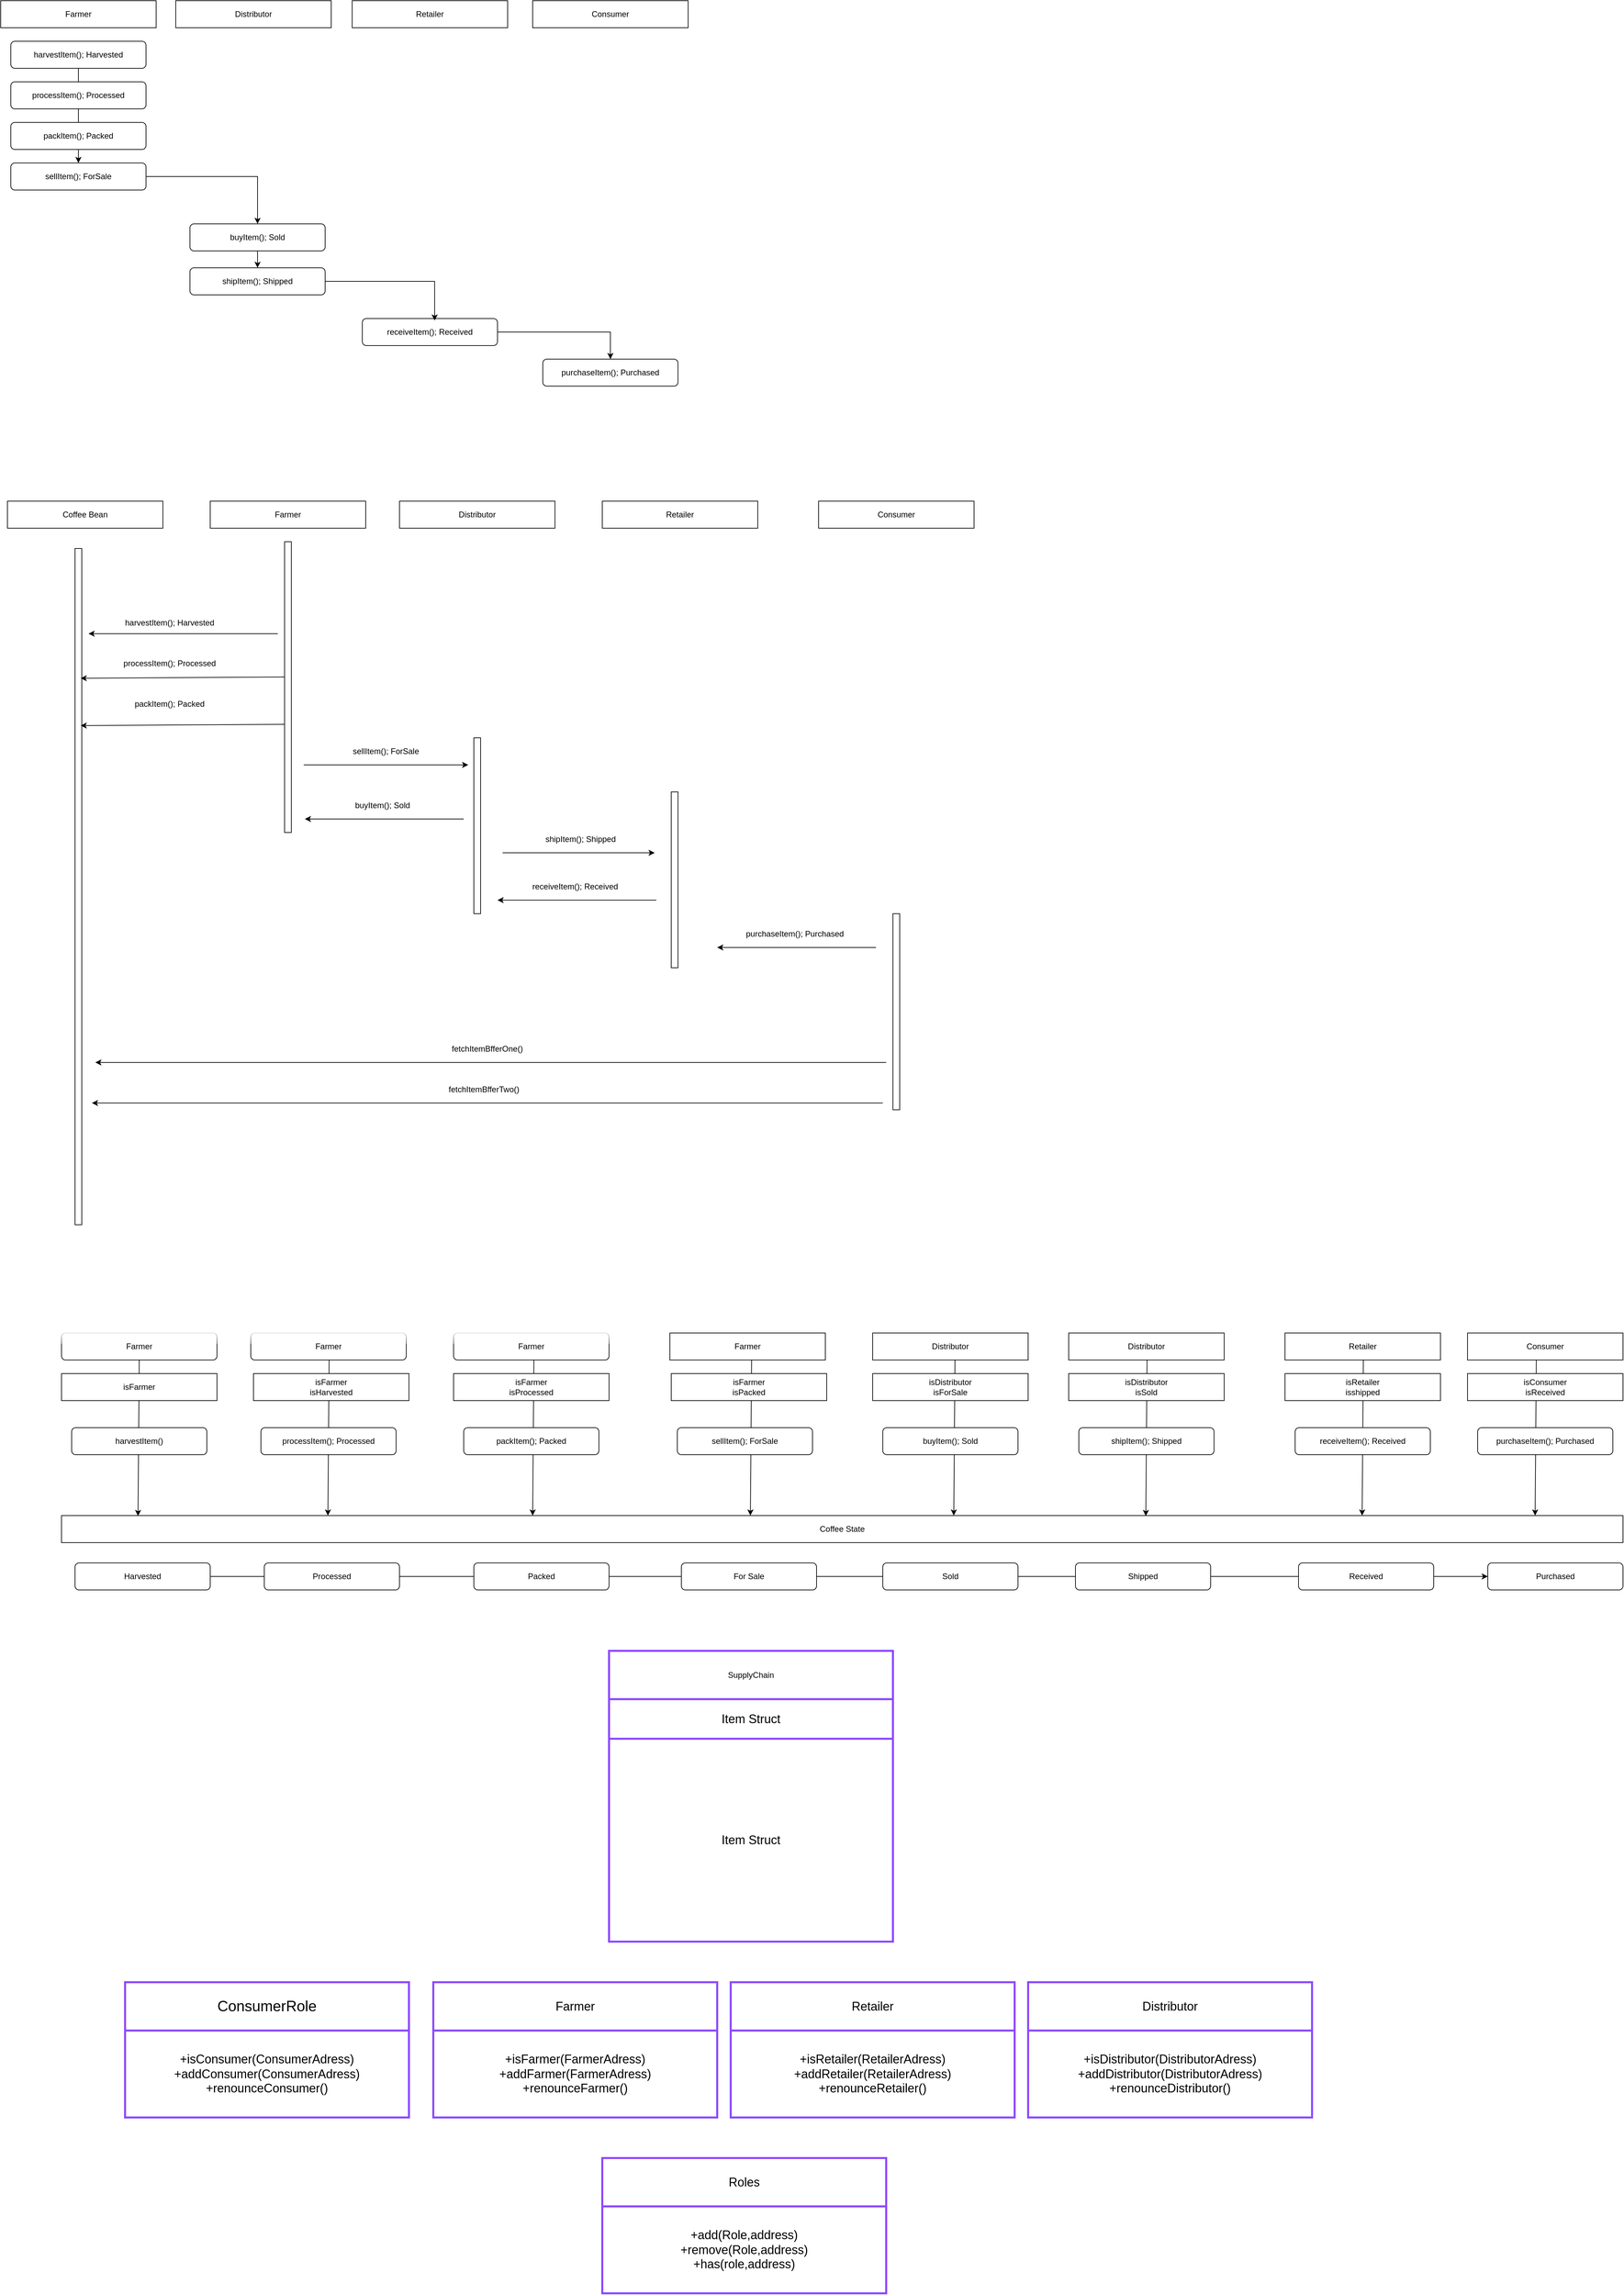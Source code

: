 <mxfile version="20.7.4" type="github">
  <diagram id="ZXxPDa5hCb_WfYpxEsJS" name="Seite-1">
    <mxGraphModel dx="1703" dy="2888" grid="1" gridSize="10" guides="1" tooltips="1" connect="1" arrows="1" fold="1" page="1" pageScale="1" pageWidth="827" pageHeight="1169" math="0" shadow="0">
      <root>
        <mxCell id="0" />
        <mxCell id="1" parent="0" />
        <mxCell id="nWEurOvKFYh9lwEM0Y8g-1" value="Farmer" style="rounded=0;whiteSpace=wrap;html=1;" parent="1" vertex="1">
          <mxGeometry x="40" y="150" width="230" height="40" as="geometry" />
        </mxCell>
        <mxCell id="nWEurOvKFYh9lwEM0Y8g-2" value="Distributor" style="rounded=0;whiteSpace=wrap;html=1;" parent="1" vertex="1">
          <mxGeometry x="299" y="150" width="230" height="40" as="geometry" />
        </mxCell>
        <mxCell id="nWEurOvKFYh9lwEM0Y8g-3" value="Retailer" style="rounded=0;whiteSpace=wrap;html=1;" parent="1" vertex="1">
          <mxGeometry x="560" y="150" width="230" height="40" as="geometry" />
        </mxCell>
        <mxCell id="nWEurOvKFYh9lwEM0Y8g-4" value="Consumer" style="rounded=0;whiteSpace=wrap;html=1;" parent="1" vertex="1">
          <mxGeometry x="827" y="150" width="230" height="40" as="geometry" />
        </mxCell>
        <mxCell id="5fz4z1bnQLy_SbMpWuV4-1" value="harvestItem(); Harvested" style="rounded=1;whiteSpace=wrap;html=1;" vertex="1" parent="1">
          <mxGeometry x="55" y="210" width="200" height="40" as="geometry" />
        </mxCell>
        <mxCell id="5fz4z1bnQLy_SbMpWuV4-4" value="buyItem(); Sold" style="rounded=1;whiteSpace=wrap;html=1;" vertex="1" parent="1">
          <mxGeometry x="320" y="480" width="200" height="40" as="geometry" />
        </mxCell>
        <mxCell id="5fz4z1bnQLy_SbMpWuV4-5" value="sellItem(); ForSale" style="rounded=1;whiteSpace=wrap;html=1;" vertex="1" parent="1">
          <mxGeometry x="55" y="390" width="200" height="40" as="geometry" />
        </mxCell>
        <mxCell id="5fz4z1bnQLy_SbMpWuV4-6" value="shipItem(); Shipped" style="rounded=1;whiteSpace=wrap;html=1;" vertex="1" parent="1">
          <mxGeometry x="320" y="545" width="200" height="40" as="geometry" />
        </mxCell>
        <mxCell id="5fz4z1bnQLy_SbMpWuV4-18" value="" style="edgeStyle=orthogonalEdgeStyle;rounded=0;orthogonalLoop=1;jettySize=auto;html=1;entryX=0.5;entryY=0;entryDx=0;entryDy=0;" edge="1" parent="1" source="5fz4z1bnQLy_SbMpWuV4-7" target="5fz4z1bnQLy_SbMpWuV4-8">
          <mxGeometry relative="1" as="geometry">
            <mxPoint x="915" y="640" as="targetPoint" />
          </mxGeometry>
        </mxCell>
        <mxCell id="5fz4z1bnQLy_SbMpWuV4-7" value="receiveItem(); Received" style="rounded=1;whiteSpace=wrap;html=1;" vertex="1" parent="1">
          <mxGeometry x="575" y="620" width="200" height="40" as="geometry" />
        </mxCell>
        <mxCell id="5fz4z1bnQLy_SbMpWuV4-8" value="purchaseItem(); Purchased" style="rounded=1;whiteSpace=wrap;html=1;" vertex="1" parent="1">
          <mxGeometry x="842" y="680" width="200" height="40" as="geometry" />
        </mxCell>
        <mxCell id="5fz4z1bnQLy_SbMpWuV4-11" value="" style="endArrow=classic;html=1;rounded=0;exitX=0.5;exitY=1;exitDx=0;exitDy=0;entryX=0.5;entryY=0;entryDx=0;entryDy=0;" edge="1" parent="1" source="5fz4z1bnQLy_SbMpWuV4-4" target="5fz4z1bnQLy_SbMpWuV4-6">
          <mxGeometry width="50" height="50" relative="1" as="geometry">
            <mxPoint x="440" y="720" as="sourcePoint" />
            <mxPoint x="490" y="670" as="targetPoint" />
          </mxGeometry>
        </mxCell>
        <mxCell id="5fz4z1bnQLy_SbMpWuV4-12" value="" style="endArrow=classic;html=1;rounded=0;exitX=0.5;exitY=1;exitDx=0;exitDy=0;" edge="1" parent="1" source="5fz4z1bnQLy_SbMpWuV4-1" target="5fz4z1bnQLy_SbMpWuV4-5">
          <mxGeometry width="50" height="50" relative="1" as="geometry">
            <mxPoint x="170" y="530" as="sourcePoint" />
            <mxPoint x="220" y="480" as="targetPoint" />
          </mxGeometry>
        </mxCell>
        <mxCell id="5fz4z1bnQLy_SbMpWuV4-13" value="" style="endArrow=classic;html=1;rounded=0;exitX=1;exitY=0.5;exitDx=0;exitDy=0;entryX=0.5;entryY=0;entryDx=0;entryDy=0;" edge="1" parent="1" source="5fz4z1bnQLy_SbMpWuV4-5" target="5fz4z1bnQLy_SbMpWuV4-4">
          <mxGeometry width="50" height="50" relative="1" as="geometry">
            <mxPoint x="550" y="620" as="sourcePoint" />
            <mxPoint x="600" y="570" as="targetPoint" />
            <Array as="points">
              <mxPoint x="420" y="410" />
              <mxPoint x="420" y="450" />
            </Array>
          </mxGeometry>
        </mxCell>
        <mxCell id="5fz4z1bnQLy_SbMpWuV4-14" value="processItem(); Processed" style="rounded=1;whiteSpace=wrap;html=1;" vertex="1" parent="1">
          <mxGeometry x="55" y="270" width="200" height="40" as="geometry" />
        </mxCell>
        <mxCell id="5fz4z1bnQLy_SbMpWuV4-15" value="packItem(); Packed" style="rounded=1;whiteSpace=wrap;html=1;" vertex="1" parent="1">
          <mxGeometry x="55" y="330" width="200" height="40" as="geometry" />
        </mxCell>
        <mxCell id="5fz4z1bnQLy_SbMpWuV4-16" value="" style="endArrow=classic;html=1;rounded=0;entryX=0.535;entryY=0.075;entryDx=0;entryDy=0;entryPerimeter=0;" edge="1" parent="1" target="5fz4z1bnQLy_SbMpWuV4-7">
          <mxGeometry width="50" height="50" relative="1" as="geometry">
            <mxPoint x="520" y="565" as="sourcePoint" />
            <mxPoint x="600" y="570" as="targetPoint" />
            <Array as="points">
              <mxPoint x="682" y="565" />
              <mxPoint x="682" y="600" />
            </Array>
          </mxGeometry>
        </mxCell>
        <mxCell id="5fz4z1bnQLy_SbMpWuV4-19" value="Coffee Bean" style="rounded=0;whiteSpace=wrap;html=1;" vertex="1" parent="1">
          <mxGeometry x="50" y="890" width="230" height="40" as="geometry" />
        </mxCell>
        <mxCell id="5fz4z1bnQLy_SbMpWuV4-20" value="Distributor" style="rounded=0;whiteSpace=wrap;html=1;" vertex="1" parent="1">
          <mxGeometry x="630" y="890" width="230" height="40" as="geometry" />
        </mxCell>
        <mxCell id="5fz4z1bnQLy_SbMpWuV4-21" value="Retailer" style="rounded=0;whiteSpace=wrap;html=1;" vertex="1" parent="1">
          <mxGeometry x="930" y="890" width="230" height="40" as="geometry" />
        </mxCell>
        <mxCell id="5fz4z1bnQLy_SbMpWuV4-22" value="Consumer" style="rounded=0;whiteSpace=wrap;html=1;" vertex="1" parent="1">
          <mxGeometry x="1250" y="890" width="230" height="40" as="geometry" />
        </mxCell>
        <mxCell id="5fz4z1bnQLy_SbMpWuV4-36" value="" style="rounded=0;whiteSpace=wrap;html=1;" vertex="1" parent="1">
          <mxGeometry x="150" y="960" width="10" height="1000" as="geometry" />
        </mxCell>
        <mxCell id="5fz4z1bnQLy_SbMpWuV4-37" value="Farmer" style="rounded=0;whiteSpace=wrap;html=1;" vertex="1" parent="1">
          <mxGeometry x="350" y="890" width="230" height="40" as="geometry" />
        </mxCell>
        <mxCell id="5fz4z1bnQLy_SbMpWuV4-38" value="harvestItem(); Harvested" style="rounded=1;whiteSpace=wrap;html=1;strokeColor=none;fillColor=none;" vertex="1" parent="1">
          <mxGeometry x="190" y="1050" width="200" height="40" as="geometry" />
        </mxCell>
        <mxCell id="5fz4z1bnQLy_SbMpWuV4-39" value="sellItem(); ForSale" style="rounded=1;whiteSpace=wrap;html=1;strokeColor=none;fillColor=none;" vertex="1" parent="1">
          <mxGeometry x="510" y="1240" width="200" height="40" as="geometry" />
        </mxCell>
        <mxCell id="5fz4z1bnQLy_SbMpWuV4-40" value="processItem(); Processed" style="rounded=1;whiteSpace=wrap;html=1;strokeColor=none;fillColor=none;" vertex="1" parent="1">
          <mxGeometry x="190" y="1110" width="200" height="40" as="geometry" />
        </mxCell>
        <mxCell id="5fz4z1bnQLy_SbMpWuV4-41" value="packItem(); Packed" style="rounded=1;whiteSpace=wrap;html=1;strokeColor=none;fillColor=none;" vertex="1" parent="1">
          <mxGeometry x="190" y="1170" width="200" height="40" as="geometry" />
        </mxCell>
        <mxCell id="5fz4z1bnQLy_SbMpWuV4-42" value="" style="rounded=0;whiteSpace=wrap;html=1;" vertex="1" parent="1">
          <mxGeometry x="460" y="950" width="10" height="430" as="geometry" />
        </mxCell>
        <mxCell id="5fz4z1bnQLy_SbMpWuV4-43" value="" style="endArrow=classic;html=1;rounded=0;" edge="1" parent="1">
          <mxGeometry width="50" height="50" relative="1" as="geometry">
            <mxPoint x="450" y="1086" as="sourcePoint" />
            <mxPoint x="170" y="1086" as="targetPoint" />
          </mxGeometry>
        </mxCell>
        <mxCell id="5fz4z1bnQLy_SbMpWuV4-44" value="" style="endArrow=classic;html=1;rounded=0;exitX=0.083;exitY=0.232;exitDx=0;exitDy=0;exitPerimeter=0;entryX=0.917;entryY=0.218;entryDx=0;entryDy=0;entryPerimeter=0;" edge="1" parent="1">
          <mxGeometry width="50" height="50" relative="1" as="geometry">
            <mxPoint x="460.0" y="1150.0" as="sourcePoint" />
            <mxPoint x="158.34" y="1151.88" as="targetPoint" />
          </mxGeometry>
        </mxCell>
        <mxCell id="5fz4z1bnQLy_SbMpWuV4-45" value="" style="endArrow=classic;html=1;rounded=0;exitX=0.083;exitY=0.232;exitDx=0;exitDy=0;exitPerimeter=0;entryX=0.917;entryY=0.218;entryDx=0;entryDy=0;entryPerimeter=0;" edge="1" parent="1">
          <mxGeometry width="50" height="50" relative="1" as="geometry">
            <mxPoint x="460.0" y="1220" as="sourcePoint" />
            <mxPoint x="158.34" y="1221.88" as="targetPoint" />
          </mxGeometry>
        </mxCell>
        <mxCell id="5fz4z1bnQLy_SbMpWuV4-46" value="" style="endArrow=classic;html=1;rounded=0;exitX=0.083;exitY=0.232;exitDx=0;exitDy=0;exitPerimeter=0;" edge="1" parent="1">
          <mxGeometry width="50" height="50" relative="1" as="geometry">
            <mxPoint x="488.33" y="1280" as="sourcePoint" />
            <mxPoint x="731.67" y="1280" as="targetPoint" />
          </mxGeometry>
        </mxCell>
        <mxCell id="5fz4z1bnQLy_SbMpWuV4-47" value="" style="rounded=0;whiteSpace=wrap;html=1;" vertex="1" parent="1">
          <mxGeometry x="740" y="1240" width="10" height="260" as="geometry" />
        </mxCell>
        <mxCell id="5fz4z1bnQLy_SbMpWuV4-48" value="" style="endArrow=classic;html=1;rounded=0;startArrow=none;" edge="1" parent="1">
          <mxGeometry width="50" height="50" relative="1" as="geometry">
            <mxPoint x="725" y="1360" as="sourcePoint" />
            <mxPoint x="490" y="1360" as="targetPoint" />
          </mxGeometry>
        </mxCell>
        <mxCell id="5fz4z1bnQLy_SbMpWuV4-50" value="" style="rounded=0;whiteSpace=wrap;html=1;" vertex="1" parent="1">
          <mxGeometry x="1032" y="1320" width="10" height="260" as="geometry" />
        </mxCell>
        <mxCell id="5fz4z1bnQLy_SbMpWuV4-51" value="" style="endArrow=classic;html=1;rounded=0;" edge="1" parent="1">
          <mxGeometry width="50" height="50" relative="1" as="geometry">
            <mxPoint x="782.5" y="1410" as="sourcePoint" />
            <mxPoint x="1007.5" y="1410" as="targetPoint" />
          </mxGeometry>
        </mxCell>
        <mxCell id="5fz4z1bnQLy_SbMpWuV4-52" value="shipItem(); Shipped" style="rounded=1;whiteSpace=wrap;html=1;strokeColor=none;fillColor=none;" vertex="1" parent="1">
          <mxGeometry x="797.5" y="1370" width="200" height="40" as="geometry" />
        </mxCell>
        <mxCell id="5fz4z1bnQLy_SbMpWuV4-49" value="buyItem(); Sold" style="rounded=1;whiteSpace=wrap;html=1;strokeColor=none;fillColor=none;" vertex="1" parent="1">
          <mxGeometry x="505" y="1320" width="200" height="40" as="geometry" />
        </mxCell>
        <mxCell id="5fz4z1bnQLy_SbMpWuV4-54" value="" style="endArrow=classic;html=1;rounded=0;startArrow=none;" edge="1" parent="1">
          <mxGeometry width="50" height="50" relative="1" as="geometry">
            <mxPoint x="1010" y="1480" as="sourcePoint" />
            <mxPoint x="775" y="1480" as="targetPoint" />
          </mxGeometry>
        </mxCell>
        <mxCell id="5fz4z1bnQLy_SbMpWuV4-55" value="receiveItem(); Received" style="rounded=1;whiteSpace=wrap;html=1;strokeColor=none;fillColor=none;" vertex="1" parent="1">
          <mxGeometry x="790" y="1440" width="200" height="40" as="geometry" />
        </mxCell>
        <mxCell id="5fz4z1bnQLy_SbMpWuV4-56" value="" style="rounded=0;whiteSpace=wrap;html=1;" vertex="1" parent="1">
          <mxGeometry x="1360" y="1500" width="10" height="290" as="geometry" />
        </mxCell>
        <mxCell id="5fz4z1bnQLy_SbMpWuV4-57" value="" style="endArrow=classic;html=1;rounded=0;startArrow=none;" edge="1" parent="1">
          <mxGeometry width="50" height="50" relative="1" as="geometry">
            <mxPoint x="1335" y="1550" as="sourcePoint" />
            <mxPoint x="1100" y="1550" as="targetPoint" />
          </mxGeometry>
        </mxCell>
        <mxCell id="5fz4z1bnQLy_SbMpWuV4-58" value="purchaseItem(); Purchased" style="rounded=1;whiteSpace=wrap;html=1;strokeColor=none;fillColor=none;" vertex="1" parent="1">
          <mxGeometry x="1115" y="1510" width="200" height="40" as="geometry" />
        </mxCell>
        <mxCell id="5fz4z1bnQLy_SbMpWuV4-59" value="fetchItemBfferOne()" style="rounded=1;whiteSpace=wrap;html=1;strokeColor=none;fillColor=none;" vertex="1" parent="1">
          <mxGeometry x="660" y="1680" width="200" height="40" as="geometry" />
        </mxCell>
        <mxCell id="5fz4z1bnQLy_SbMpWuV4-60" value="" style="endArrow=classic;html=1;rounded=0;" edge="1" parent="1">
          <mxGeometry width="50" height="50" relative="1" as="geometry">
            <mxPoint x="1350" y="1720" as="sourcePoint" />
            <mxPoint x="180" y="1720" as="targetPoint" />
          </mxGeometry>
        </mxCell>
        <mxCell id="5fz4z1bnQLy_SbMpWuV4-61" value="fetchItemBfferTwo()" style="rounded=1;whiteSpace=wrap;html=1;strokeColor=none;fillColor=none;" vertex="1" parent="1">
          <mxGeometry x="655" y="1740" width="200" height="40" as="geometry" />
        </mxCell>
        <mxCell id="5fz4z1bnQLy_SbMpWuV4-62" value="" style="endArrow=classic;html=1;rounded=0;" edge="1" parent="1">
          <mxGeometry width="50" height="50" relative="1" as="geometry">
            <mxPoint x="1345" y="1780" as="sourcePoint" />
            <mxPoint x="175.0" y="1780" as="targetPoint" />
          </mxGeometry>
        </mxCell>
        <mxCell id="5fz4z1bnQLy_SbMpWuV4-70" value="Coffee State" style="rounded=0;whiteSpace=wrap;html=1;" vertex="1" parent="1">
          <mxGeometry x="130" y="2390" width="2310" height="40" as="geometry" />
        </mxCell>
        <mxCell id="5fz4z1bnQLy_SbMpWuV4-77" value="Harvested" style="rounded=1;whiteSpace=wrap;html=1;" vertex="1" parent="1">
          <mxGeometry x="150" y="2460" width="200" height="40" as="geometry" />
        </mxCell>
        <mxCell id="5fz4z1bnQLy_SbMpWuV4-94" value="Purchased" style="rounded=1;whiteSpace=wrap;html=1;" vertex="1" parent="1">
          <mxGeometry x="2240" y="2460" width="200" height="40" as="geometry" />
        </mxCell>
        <mxCell id="5fz4z1bnQLy_SbMpWuV4-99" value="" style="endArrow=classic;html=1;rounded=0;exitX=0.5;exitY=1;exitDx=0;exitDy=0;entryX=0.049;entryY=0.017;entryDx=0;entryDy=0;entryPerimeter=0;" edge="1" parent="1" target="5fz4z1bnQLy_SbMpWuV4-70">
          <mxGeometry width="50" height="50" relative="1" as="geometry">
            <mxPoint x="245" y="2160" as="sourcePoint" />
            <mxPoint x="1390" y="1710" as="targetPoint" />
          </mxGeometry>
        </mxCell>
        <mxCell id="5fz4z1bnQLy_SbMpWuV4-100" value="" style="endArrow=classic;html=1;rounded=0;exitX=0.5;exitY=1;exitDx=0;exitDy=0;entryX=0.049;entryY=0.017;entryDx=0;entryDy=0;entryPerimeter=0;" edge="1" parent="1">
          <mxGeometry width="50" height="50" relative="1" as="geometry">
            <mxPoint x="828.81" y="2159.32" as="sourcePoint" />
            <mxPoint x="827" y="2390.0" as="targetPoint" />
          </mxGeometry>
        </mxCell>
        <mxCell id="5fz4z1bnQLy_SbMpWuV4-101" value="" style="endArrow=classic;html=1;rounded=0;exitX=0.5;exitY=1;exitDx=0;exitDy=0;entryX=0.049;entryY=0.017;entryDx=0;entryDy=0;entryPerimeter=0;" edge="1" parent="1">
          <mxGeometry width="50" height="50" relative="1" as="geometry">
            <mxPoint x="525.9" y="2159.32" as="sourcePoint" />
            <mxPoint x="524.09" y="2390.0" as="targetPoint" />
          </mxGeometry>
        </mxCell>
        <mxCell id="5fz4z1bnQLy_SbMpWuV4-102" value="" style="endArrow=classic;html=1;rounded=0;exitX=0.5;exitY=1;exitDx=0;exitDy=0;entryX=0.049;entryY=0.017;entryDx=0;entryDy=0;entryPerimeter=0;" edge="1" parent="1">
          <mxGeometry width="50" height="50" relative="1" as="geometry">
            <mxPoint x="1150.91" y="2159.32" as="sourcePoint" />
            <mxPoint x="1149.1" y="2390" as="targetPoint" />
          </mxGeometry>
        </mxCell>
        <mxCell id="5fz4z1bnQLy_SbMpWuV4-103" value="" style="endArrow=classic;html=1;rounded=0;exitX=0.5;exitY=1;exitDx=0;exitDy=0;entryX=0.049;entryY=0.017;entryDx=0;entryDy=0;entryPerimeter=0;" edge="1" parent="1">
          <mxGeometry width="50" height="50" relative="1" as="geometry">
            <mxPoint x="1451.81" y="2159.32" as="sourcePoint" />
            <mxPoint x="1450.0" y="2390" as="targetPoint" />
          </mxGeometry>
        </mxCell>
        <mxCell id="5fz4z1bnQLy_SbMpWuV4-104" value="" style="endArrow=classic;html=1;rounded=0;exitX=0.5;exitY=1;exitDx=0;exitDy=0;entryX=0.049;entryY=0.017;entryDx=0;entryDy=0;entryPerimeter=0;" edge="1" parent="1">
          <mxGeometry width="50" height="50" relative="1" as="geometry">
            <mxPoint x="1735.91" y="2160" as="sourcePoint" />
            <mxPoint x="1734.1" y="2390.68" as="targetPoint" />
          </mxGeometry>
        </mxCell>
        <mxCell id="5fz4z1bnQLy_SbMpWuV4-105" value="" style="endArrow=classic;html=1;rounded=0;exitX=0.5;exitY=1;exitDx=0;exitDy=0;entryX=0.049;entryY=0.017;entryDx=0;entryDy=0;entryPerimeter=0;" edge="1" parent="1">
          <mxGeometry width="50" height="50" relative="1" as="geometry">
            <mxPoint x="2055.9" y="2159.32" as="sourcePoint" />
            <mxPoint x="2054.09" y="2390.0" as="targetPoint" />
          </mxGeometry>
        </mxCell>
        <mxCell id="5fz4z1bnQLy_SbMpWuV4-106" value="" style="endArrow=classic;html=1;rounded=0;exitX=0.5;exitY=1;exitDx=0;exitDy=0;entryX=0.049;entryY=0.017;entryDx=0;entryDy=0;entryPerimeter=0;" edge="1" parent="1">
          <mxGeometry width="50" height="50" relative="1" as="geometry">
            <mxPoint x="2311.81" y="2159.32" as="sourcePoint" />
            <mxPoint x="2310" y="2390" as="targetPoint" />
          </mxGeometry>
        </mxCell>
        <mxCell id="5fz4z1bnQLy_SbMpWuV4-107" value="Farmer" style="rounded=1;whiteSpace=wrap;html=1;glass=1;" vertex="1" parent="1">
          <mxGeometry x="410" y="2120" width="230" height="40" as="geometry" />
        </mxCell>
        <mxCell id="5fz4z1bnQLy_SbMpWuV4-108" value="Farmer" style="rounded=1;whiteSpace=wrap;html=1;glass=1;" vertex="1" parent="1">
          <mxGeometry x="710" y="2120" width="230" height="40" as="geometry" />
        </mxCell>
        <mxCell id="5fz4z1bnQLy_SbMpWuV4-109" value="Farmer" style="rounded=0;whiteSpace=wrap;html=1;" vertex="1" parent="1">
          <mxGeometry x="1030" y="2120" width="230" height="40" as="geometry" />
        </mxCell>
        <mxCell id="5fz4z1bnQLy_SbMpWuV4-110" value="Farmer" style="rounded=1;whiteSpace=wrap;html=1;glass=1;" vertex="1" parent="1">
          <mxGeometry x="130" y="2120" width="230" height="40" as="geometry" />
        </mxCell>
        <mxCell id="5fz4z1bnQLy_SbMpWuV4-111" value="isFarmer" style="rounded=0;whiteSpace=wrap;html=1;" vertex="1" parent="1">
          <mxGeometry x="130" y="2180" width="230" height="40" as="geometry" />
        </mxCell>
        <mxCell id="5fz4z1bnQLy_SbMpWuV4-112" value="harvestItem()" style="rounded=1;whiteSpace=wrap;html=1;" vertex="1" parent="1">
          <mxGeometry x="145" y="2260" width="200" height="40" as="geometry" />
        </mxCell>
        <mxCell id="5fz4z1bnQLy_SbMpWuV4-113" value="sellItem(); ForSale" style="rounded=1;whiteSpace=wrap;html=1;" vertex="1" parent="1">
          <mxGeometry x="1041" y="2260" width="200" height="40" as="geometry" />
        </mxCell>
        <mxCell id="5fz4z1bnQLy_SbMpWuV4-114" value="processItem(); Processed" style="rounded=1;whiteSpace=wrap;html=1;" vertex="1" parent="1">
          <mxGeometry x="425" y="2260" width="200" height="40" as="geometry" />
        </mxCell>
        <mxCell id="5fz4z1bnQLy_SbMpWuV4-115" value="packItem(); Packed" style="rounded=1;whiteSpace=wrap;html=1;" vertex="1" parent="1">
          <mxGeometry x="725" y="2260" width="200" height="40" as="geometry" />
        </mxCell>
        <mxCell id="5fz4z1bnQLy_SbMpWuV4-116" value="&lt;div&gt;isFarmer&lt;/div&gt;&lt;div&gt;isHarvested&lt;br&gt;&lt;/div&gt;" style="rounded=0;whiteSpace=wrap;html=1;" vertex="1" parent="1">
          <mxGeometry x="414" y="2180" width="230" height="40" as="geometry" />
        </mxCell>
        <mxCell id="5fz4z1bnQLy_SbMpWuV4-117" value="&lt;div&gt;isFarmer&lt;/div&gt;&lt;div&gt;isProcessed&lt;br&gt;&lt;/div&gt;" style="rounded=0;whiteSpace=wrap;html=1;" vertex="1" parent="1">
          <mxGeometry x="710" y="2180" width="230" height="40" as="geometry" />
        </mxCell>
        <mxCell id="5fz4z1bnQLy_SbMpWuV4-118" value="&lt;div&gt;isFarmer&lt;/div&gt;&lt;div&gt;isPacked&lt;br&gt;&lt;/div&gt;" style="rounded=0;whiteSpace=wrap;html=1;" vertex="1" parent="1">
          <mxGeometry x="1032" y="2180" width="230" height="40" as="geometry" />
        </mxCell>
        <mxCell id="5fz4z1bnQLy_SbMpWuV4-119" value="Distributor" style="rounded=0;whiteSpace=wrap;html=1;" vertex="1" parent="1">
          <mxGeometry x="1330" y="2120" width="230" height="40" as="geometry" />
        </mxCell>
        <mxCell id="5fz4z1bnQLy_SbMpWuV4-120" value="&lt;div&gt;isDistributor&lt;/div&gt;&lt;div&gt;isForSale&lt;br&gt;&lt;/div&gt;" style="rounded=0;whiteSpace=wrap;html=1;" vertex="1" parent="1">
          <mxGeometry x="1330" y="2180" width="230" height="40" as="geometry" />
        </mxCell>
        <mxCell id="5fz4z1bnQLy_SbMpWuV4-121" value="buyItem(); Sold" style="rounded=1;whiteSpace=wrap;html=1;" vertex="1" parent="1">
          <mxGeometry x="1345" y="2260" width="200" height="40" as="geometry" />
        </mxCell>
        <mxCell id="5fz4z1bnQLy_SbMpWuV4-122" value="Distributor" style="rounded=0;whiteSpace=wrap;html=1;" vertex="1" parent="1">
          <mxGeometry x="1620" y="2120" width="230" height="40" as="geometry" />
        </mxCell>
        <mxCell id="5fz4z1bnQLy_SbMpWuV4-123" value="&lt;div&gt;isDistributor&lt;/div&gt;&lt;div&gt;isSold&lt;br&gt;&lt;/div&gt;" style="rounded=0;whiteSpace=wrap;html=1;" vertex="1" parent="1">
          <mxGeometry x="1620" y="2180" width="230" height="40" as="geometry" />
        </mxCell>
        <mxCell id="5fz4z1bnQLy_SbMpWuV4-124" value="shipItem(); Shipped" style="rounded=1;whiteSpace=wrap;html=1;" vertex="1" parent="1">
          <mxGeometry x="1635" y="2260" width="200" height="40" as="geometry" />
        </mxCell>
        <mxCell id="5fz4z1bnQLy_SbMpWuV4-125" value="Retailer" style="rounded=0;whiteSpace=wrap;html=1;" vertex="1" parent="1">
          <mxGeometry x="1940" y="2120" width="230" height="40" as="geometry" />
        </mxCell>
        <mxCell id="5fz4z1bnQLy_SbMpWuV4-126" value="&lt;div&gt;isRetailer&lt;/div&gt;&lt;div&gt;isshipped&lt;br&gt;&lt;/div&gt;" style="rounded=0;whiteSpace=wrap;html=1;" vertex="1" parent="1">
          <mxGeometry x="1940" y="2180" width="230" height="40" as="geometry" />
        </mxCell>
        <mxCell id="5fz4z1bnQLy_SbMpWuV4-127" value="receiveItem(); Received" style="rounded=1;whiteSpace=wrap;html=1;" vertex="1" parent="1">
          <mxGeometry x="1955" y="2260" width="200" height="40" as="geometry" />
        </mxCell>
        <mxCell id="5fz4z1bnQLy_SbMpWuV4-128" value="Consumer" style="rounded=0;whiteSpace=wrap;html=1;" vertex="1" parent="1">
          <mxGeometry x="2210" y="2120" width="230" height="40" as="geometry" />
        </mxCell>
        <mxCell id="5fz4z1bnQLy_SbMpWuV4-129" value="&lt;div&gt;isConsumer&lt;/div&gt;isReceived" style="rounded=0;whiteSpace=wrap;html=1;" vertex="1" parent="1">
          <mxGeometry x="2210" y="2180" width="230" height="40" as="geometry" />
        </mxCell>
        <mxCell id="5fz4z1bnQLy_SbMpWuV4-130" value="purchaseItem(); Purchased" style="rounded=1;whiteSpace=wrap;html=1;" vertex="1" parent="1">
          <mxGeometry x="2225" y="2260" width="200" height="40" as="geometry" />
        </mxCell>
        <mxCell id="5fz4z1bnQLy_SbMpWuV4-131" value="" style="endArrow=classic;html=1;rounded=0;exitX=1;exitY=0.5;exitDx=0;exitDy=0;entryX=0;entryY=0.5;entryDx=0;entryDy=0;startArrow=none;" edge="1" parent="1" source="5fz4z1bnQLy_SbMpWuV4-98" target="5fz4z1bnQLy_SbMpWuV4-94">
          <mxGeometry width="50" height="50" relative="1" as="geometry">
            <mxPoint x="1340" y="1760" as="sourcePoint" />
            <mxPoint x="1390" y="1710" as="targetPoint" />
          </mxGeometry>
        </mxCell>
        <mxCell id="5fz4z1bnQLy_SbMpWuV4-98" value="Received" style="rounded=1;whiteSpace=wrap;html=1;" vertex="1" parent="1">
          <mxGeometry x="1960" y="2460" width="200" height="40" as="geometry" />
        </mxCell>
        <mxCell id="5fz4z1bnQLy_SbMpWuV4-132" value="" style="endArrow=none;html=1;rounded=0;exitX=1;exitY=0.5;exitDx=0;exitDy=0;entryX=0;entryY=0.5;entryDx=0;entryDy=0;startArrow=none;" edge="1" parent="1" source="5fz4z1bnQLy_SbMpWuV4-90" target="5fz4z1bnQLy_SbMpWuV4-98">
          <mxGeometry width="50" height="50" relative="1" as="geometry">
            <mxPoint x="345" y="2470" as="sourcePoint" />
            <mxPoint x="2240" y="2480" as="targetPoint" />
          </mxGeometry>
        </mxCell>
        <mxCell id="5fz4z1bnQLy_SbMpWuV4-90" value="Shipped" style="rounded=1;whiteSpace=wrap;html=1;" vertex="1" parent="1">
          <mxGeometry x="1630" y="2460" width="200" height="40" as="geometry" />
        </mxCell>
        <mxCell id="5fz4z1bnQLy_SbMpWuV4-133" value="" style="endArrow=none;html=1;rounded=0;exitX=1;exitY=0.5;exitDx=0;exitDy=0;entryX=0;entryY=0.5;entryDx=0;entryDy=0;startArrow=none;" edge="1" parent="1" source="5fz4z1bnQLy_SbMpWuV4-86" target="5fz4z1bnQLy_SbMpWuV4-90">
          <mxGeometry width="50" height="50" relative="1" as="geometry">
            <mxPoint x="345" y="2470" as="sourcePoint" />
            <mxPoint x="1960" y="2480" as="targetPoint" />
          </mxGeometry>
        </mxCell>
        <mxCell id="5fz4z1bnQLy_SbMpWuV4-86" value="Sold" style="rounded=1;whiteSpace=wrap;html=1;" vertex="1" parent="1">
          <mxGeometry x="1345" y="2460" width="200" height="40" as="geometry" />
        </mxCell>
        <mxCell id="5fz4z1bnQLy_SbMpWuV4-134" value="" style="endArrow=none;html=1;rounded=0;exitX=1;exitY=0.5;exitDx=0;exitDy=0;entryX=0;entryY=0.5;entryDx=0;entryDy=0;startArrow=none;" edge="1" parent="1" source="5fz4z1bnQLy_SbMpWuV4-80" target="5fz4z1bnQLy_SbMpWuV4-86">
          <mxGeometry width="50" height="50" relative="1" as="geometry">
            <mxPoint x="345" y="2470" as="sourcePoint" />
            <mxPoint x="1630" y="2480" as="targetPoint" />
          </mxGeometry>
        </mxCell>
        <mxCell id="5fz4z1bnQLy_SbMpWuV4-82" value="Packed" style="rounded=1;whiteSpace=wrap;html=1;" vertex="1" parent="1">
          <mxGeometry x="740" y="2460" width="200" height="40" as="geometry" />
        </mxCell>
        <mxCell id="5fz4z1bnQLy_SbMpWuV4-135" value="" style="endArrow=none;html=1;rounded=0;exitX=1;exitY=0.5;exitDx=0;exitDy=0;entryX=0;entryY=0.5;entryDx=0;entryDy=0;startArrow=none;" edge="1" parent="1" source="5fz4z1bnQLy_SbMpWuV4-78" target="5fz4z1bnQLy_SbMpWuV4-82">
          <mxGeometry x="0.042" y="-35" width="50" height="50" relative="1" as="geometry">
            <mxPoint x="345" y="2470" as="sourcePoint" />
            <mxPoint x="1345" y="2480" as="targetPoint" />
            <mxPoint as="offset" />
          </mxGeometry>
        </mxCell>
        <mxCell id="5fz4z1bnQLy_SbMpWuV4-80" value="For Sale" style="rounded=1;whiteSpace=wrap;html=1;" vertex="1" parent="1">
          <mxGeometry x="1047" y="2460" width="200" height="40" as="geometry" />
        </mxCell>
        <mxCell id="5fz4z1bnQLy_SbMpWuV4-136" value="" style="endArrow=none;html=1;rounded=0;exitX=1;exitY=0.5;exitDx=0;exitDy=0;entryX=0;entryY=0.5;entryDx=0;entryDy=0;startArrow=none;" edge="1" parent="1" source="5fz4z1bnQLy_SbMpWuV4-82" target="5fz4z1bnQLy_SbMpWuV4-80">
          <mxGeometry width="50" height="50" relative="1" as="geometry">
            <mxPoint x="940" y="2480" as="sourcePoint" />
            <mxPoint x="1345" y="2480" as="targetPoint" />
          </mxGeometry>
        </mxCell>
        <mxCell id="5fz4z1bnQLy_SbMpWuV4-78" value="Processed" style="rounded=1;whiteSpace=wrap;html=1;" vertex="1" parent="1">
          <mxGeometry x="430" y="2460" width="200" height="40" as="geometry" />
        </mxCell>
        <mxCell id="5fz4z1bnQLy_SbMpWuV4-137" value="" style="endArrow=none;html=1;rounded=0;exitX=1;exitY=0.5;exitDx=0;exitDy=0;entryX=0;entryY=0.5;entryDx=0;entryDy=0;" edge="1" parent="1" source="5fz4z1bnQLy_SbMpWuV4-77" target="5fz4z1bnQLy_SbMpWuV4-78">
          <mxGeometry x="0.042" y="-35" width="50" height="50" relative="1" as="geometry">
            <mxPoint x="345" y="2470" as="sourcePoint" />
            <mxPoint x="740" y="2480" as="targetPoint" />
            <mxPoint as="offset" />
          </mxGeometry>
        </mxCell>
        <mxCell id="5fz4z1bnQLy_SbMpWuV4-142" value="" style="group;fontSize=18;" vertex="1" connectable="0" parent="1">
          <mxGeometry x="1120" y="3080" width="420" height="200" as="geometry" />
        </mxCell>
        <mxCell id="5fz4z1bnQLy_SbMpWuV4-140" value="&lt;div&gt;&lt;font style=&quot;font-size: 18px;&quot;&gt;+isRetailer(&lt;/font&gt;RetailerAdress)&lt;/div&gt;&lt;div&gt;+addRetailer(RetailerAdress)&lt;/div&gt;&lt;div&gt;+renounceRetailer()&lt;/div&gt;" style="rounded=0;whiteSpace=wrap;html=1;glass=0;strokeColor=#8C4AFF;fillColor=#ffffff;strokeWidth=3;verticalAlign=middle;fontSize=18;" vertex="1" parent="5fz4z1bnQLy_SbMpWuV4-142">
          <mxGeometry y="71.429" width="420" height="128.571" as="geometry" />
        </mxCell>
        <mxCell id="5fz4z1bnQLy_SbMpWuV4-141" value="Retailer" style="rounded=0;whiteSpace=wrap;html=1;glass=0;strokeColor=#8C4AFF;fillColor=#ffffff;strokeWidth=3;fontSize=18;" vertex="1" parent="5fz4z1bnQLy_SbMpWuV4-142">
          <mxGeometry width="420" height="71.429" as="geometry" />
        </mxCell>
        <mxCell id="5fz4z1bnQLy_SbMpWuV4-153" value="" style="group" vertex="1" connectable="0" parent="1">
          <mxGeometry x="930" y="3340" width="420" height="200" as="geometry" />
        </mxCell>
        <mxCell id="5fz4z1bnQLy_SbMpWuV4-154" value="&lt;div&gt;+add(Role,address)&lt;/div&gt;&lt;div&gt;+remove(Role,address)&lt;/div&gt;&lt;div&gt;+has(role,address)&lt;br&gt;&lt;/div&gt;" style="rounded=0;whiteSpace=wrap;html=1;glass=0;strokeColor=#8C4AFF;fillColor=#ffffff;strokeWidth=3;verticalAlign=middle;fontSize=18;" vertex="1" parent="5fz4z1bnQLy_SbMpWuV4-153">
          <mxGeometry y="71.429" width="420" height="128.571" as="geometry" />
        </mxCell>
        <mxCell id="5fz4z1bnQLy_SbMpWuV4-155" value="Roles" style="rounded=0;whiteSpace=wrap;html=1;glass=0;strokeColor=#8C4AFF;fillColor=#ffffff;strokeWidth=3;fontSize=18;" vertex="1" parent="5fz4z1bnQLy_SbMpWuV4-153">
          <mxGeometry width="420" height="71.429" as="geometry" />
        </mxCell>
        <mxCell id="5fz4z1bnQLy_SbMpWuV4-156" value="" style="group;fontSize=18;" vertex="1" connectable="0" parent="1">
          <mxGeometry x="224" y="3080" width="420" height="200" as="geometry" />
        </mxCell>
        <mxCell id="5fz4z1bnQLy_SbMpWuV4-157" value="&lt;div&gt;&lt;font style=&quot;font-size: 18px;&quot;&gt;+isConsumer(&lt;/font&gt;ConsumerAdress)&lt;/div&gt;&lt;div&gt;+addConsumer(ConsumerAdress)&lt;/div&gt;&lt;div&gt;+renounceConsumer()&lt;/div&gt;" style="rounded=0;whiteSpace=wrap;html=1;glass=0;strokeColor=#8C4AFF;fillColor=#ffffff;strokeWidth=3;verticalAlign=middle;fontSize=18;" vertex="1" parent="5fz4z1bnQLy_SbMpWuV4-156">
          <mxGeometry y="71.429" width="420" height="128.571" as="geometry" />
        </mxCell>
        <mxCell id="5fz4z1bnQLy_SbMpWuV4-158" value="&lt;font style=&quot;font-size: 22px;&quot;&gt;ConsumerRole&lt;/font&gt;" style="rounded=0;whiteSpace=wrap;html=1;glass=0;strokeColor=#8C4AFF;fillColor=#ffffff;strokeWidth=3;" vertex="1" parent="5fz4z1bnQLy_SbMpWuV4-156">
          <mxGeometry width="420" height="71.429" as="geometry" />
        </mxCell>
        <mxCell id="5fz4z1bnQLy_SbMpWuV4-159" value="" style="group;fontSize=18;" vertex="1" connectable="0" parent="1">
          <mxGeometry x="680" y="3080" width="420" height="200" as="geometry" />
        </mxCell>
        <mxCell id="5fz4z1bnQLy_SbMpWuV4-160" value="&lt;div&gt;&lt;font style=&quot;font-size: 18px;&quot;&gt;+isFarmer(&lt;/font&gt;FarmerAdress)&lt;/div&gt;&lt;div&gt;+addFarmer(FarmerAdress)&lt;/div&gt;&lt;div&gt;+renounceFarmer()&lt;/div&gt;" style="rounded=0;whiteSpace=wrap;html=1;glass=0;strokeColor=#8C4AFF;fillColor=#ffffff;strokeWidth=3;verticalAlign=middle;fontSize=18;" vertex="1" parent="5fz4z1bnQLy_SbMpWuV4-159">
          <mxGeometry y="71.429" width="420" height="128.571" as="geometry" />
        </mxCell>
        <mxCell id="5fz4z1bnQLy_SbMpWuV4-161" value="Farmer" style="rounded=0;whiteSpace=wrap;html=1;glass=0;strokeColor=#8C4AFF;fillColor=#ffffff;strokeWidth=3;fontSize=18;" vertex="1" parent="5fz4z1bnQLy_SbMpWuV4-159">
          <mxGeometry width="420" height="71.429" as="geometry" />
        </mxCell>
        <mxCell id="5fz4z1bnQLy_SbMpWuV4-162" value="" style="group;fontSize=18;" vertex="1" connectable="0" parent="1">
          <mxGeometry x="1560" y="3080" width="420" height="200" as="geometry" />
        </mxCell>
        <mxCell id="5fz4z1bnQLy_SbMpWuV4-163" value="&lt;div&gt;&lt;font style=&quot;font-size: 18px;&quot;&gt;+is&lt;/font&gt;Distributor&lt;font style=&quot;font-size: 18px;&quot;&gt;(&lt;/font&gt;DistributorAdress)&lt;/div&gt;&lt;div&gt;+addDistributor(DistributorAdress)&lt;/div&gt;&lt;div&gt;+renounceDistributor()&lt;/div&gt;" style="rounded=0;whiteSpace=wrap;html=1;glass=0;strokeColor=#8C4AFF;fillColor=#ffffff;strokeWidth=3;verticalAlign=middle;fontSize=18;" vertex="1" parent="5fz4z1bnQLy_SbMpWuV4-162">
          <mxGeometry y="71.429" width="420" height="128.571" as="geometry" />
        </mxCell>
        <mxCell id="5fz4z1bnQLy_SbMpWuV4-164" value="Distributor" style="rounded=0;whiteSpace=wrap;html=1;glass=0;strokeColor=#8C4AFF;fillColor=#ffffff;strokeWidth=3;fontSize=18;" vertex="1" parent="5fz4z1bnQLy_SbMpWuV4-162">
          <mxGeometry width="420" height="71.429" as="geometry" />
        </mxCell>
        <mxCell id="5fz4z1bnQLy_SbMpWuV4-165" value="" style="group;fontSize=18;" vertex="1" connectable="0" parent="1">
          <mxGeometry x="940" y="2590" width="420" height="430" as="geometry" />
        </mxCell>
        <mxCell id="5fz4z1bnQLy_SbMpWuV4-166" value="Item Struct" style="rounded=0;whiteSpace=wrap;html=1;glass=0;strokeColor=#8C4AFF;fillColor=#ffffff;strokeWidth=3;verticalAlign=middle;fontSize=18;" vertex="1" parent="5fz4z1bnQLy_SbMpWuV4-165">
          <mxGeometry y="71.43" width="420" height="58.57" as="geometry" />
        </mxCell>
        <mxCell id="5fz4z1bnQLy_SbMpWuV4-167" value="SupplyChain" style="rounded=0;whiteSpace=wrap;html=1;glass=0;strokeColor=#8C4AFF;fillColor=#ffffff;strokeWidth=3;" vertex="1" parent="5fz4z1bnQLy_SbMpWuV4-165">
          <mxGeometry width="420" height="71.429" as="geometry" />
        </mxCell>
        <mxCell id="5fz4z1bnQLy_SbMpWuV4-171" value="Item Struct" style="rounded=0;whiteSpace=wrap;html=1;glass=0;strokeColor=#8C4AFF;fillColor=#ffffff;strokeWidth=3;verticalAlign=middle;fontSize=18;" vertex="1" parent="5fz4z1bnQLy_SbMpWuV4-165">
          <mxGeometry y="130" width="420" height="300" as="geometry" />
        </mxCell>
      </root>
    </mxGraphModel>
  </diagram>
</mxfile>
